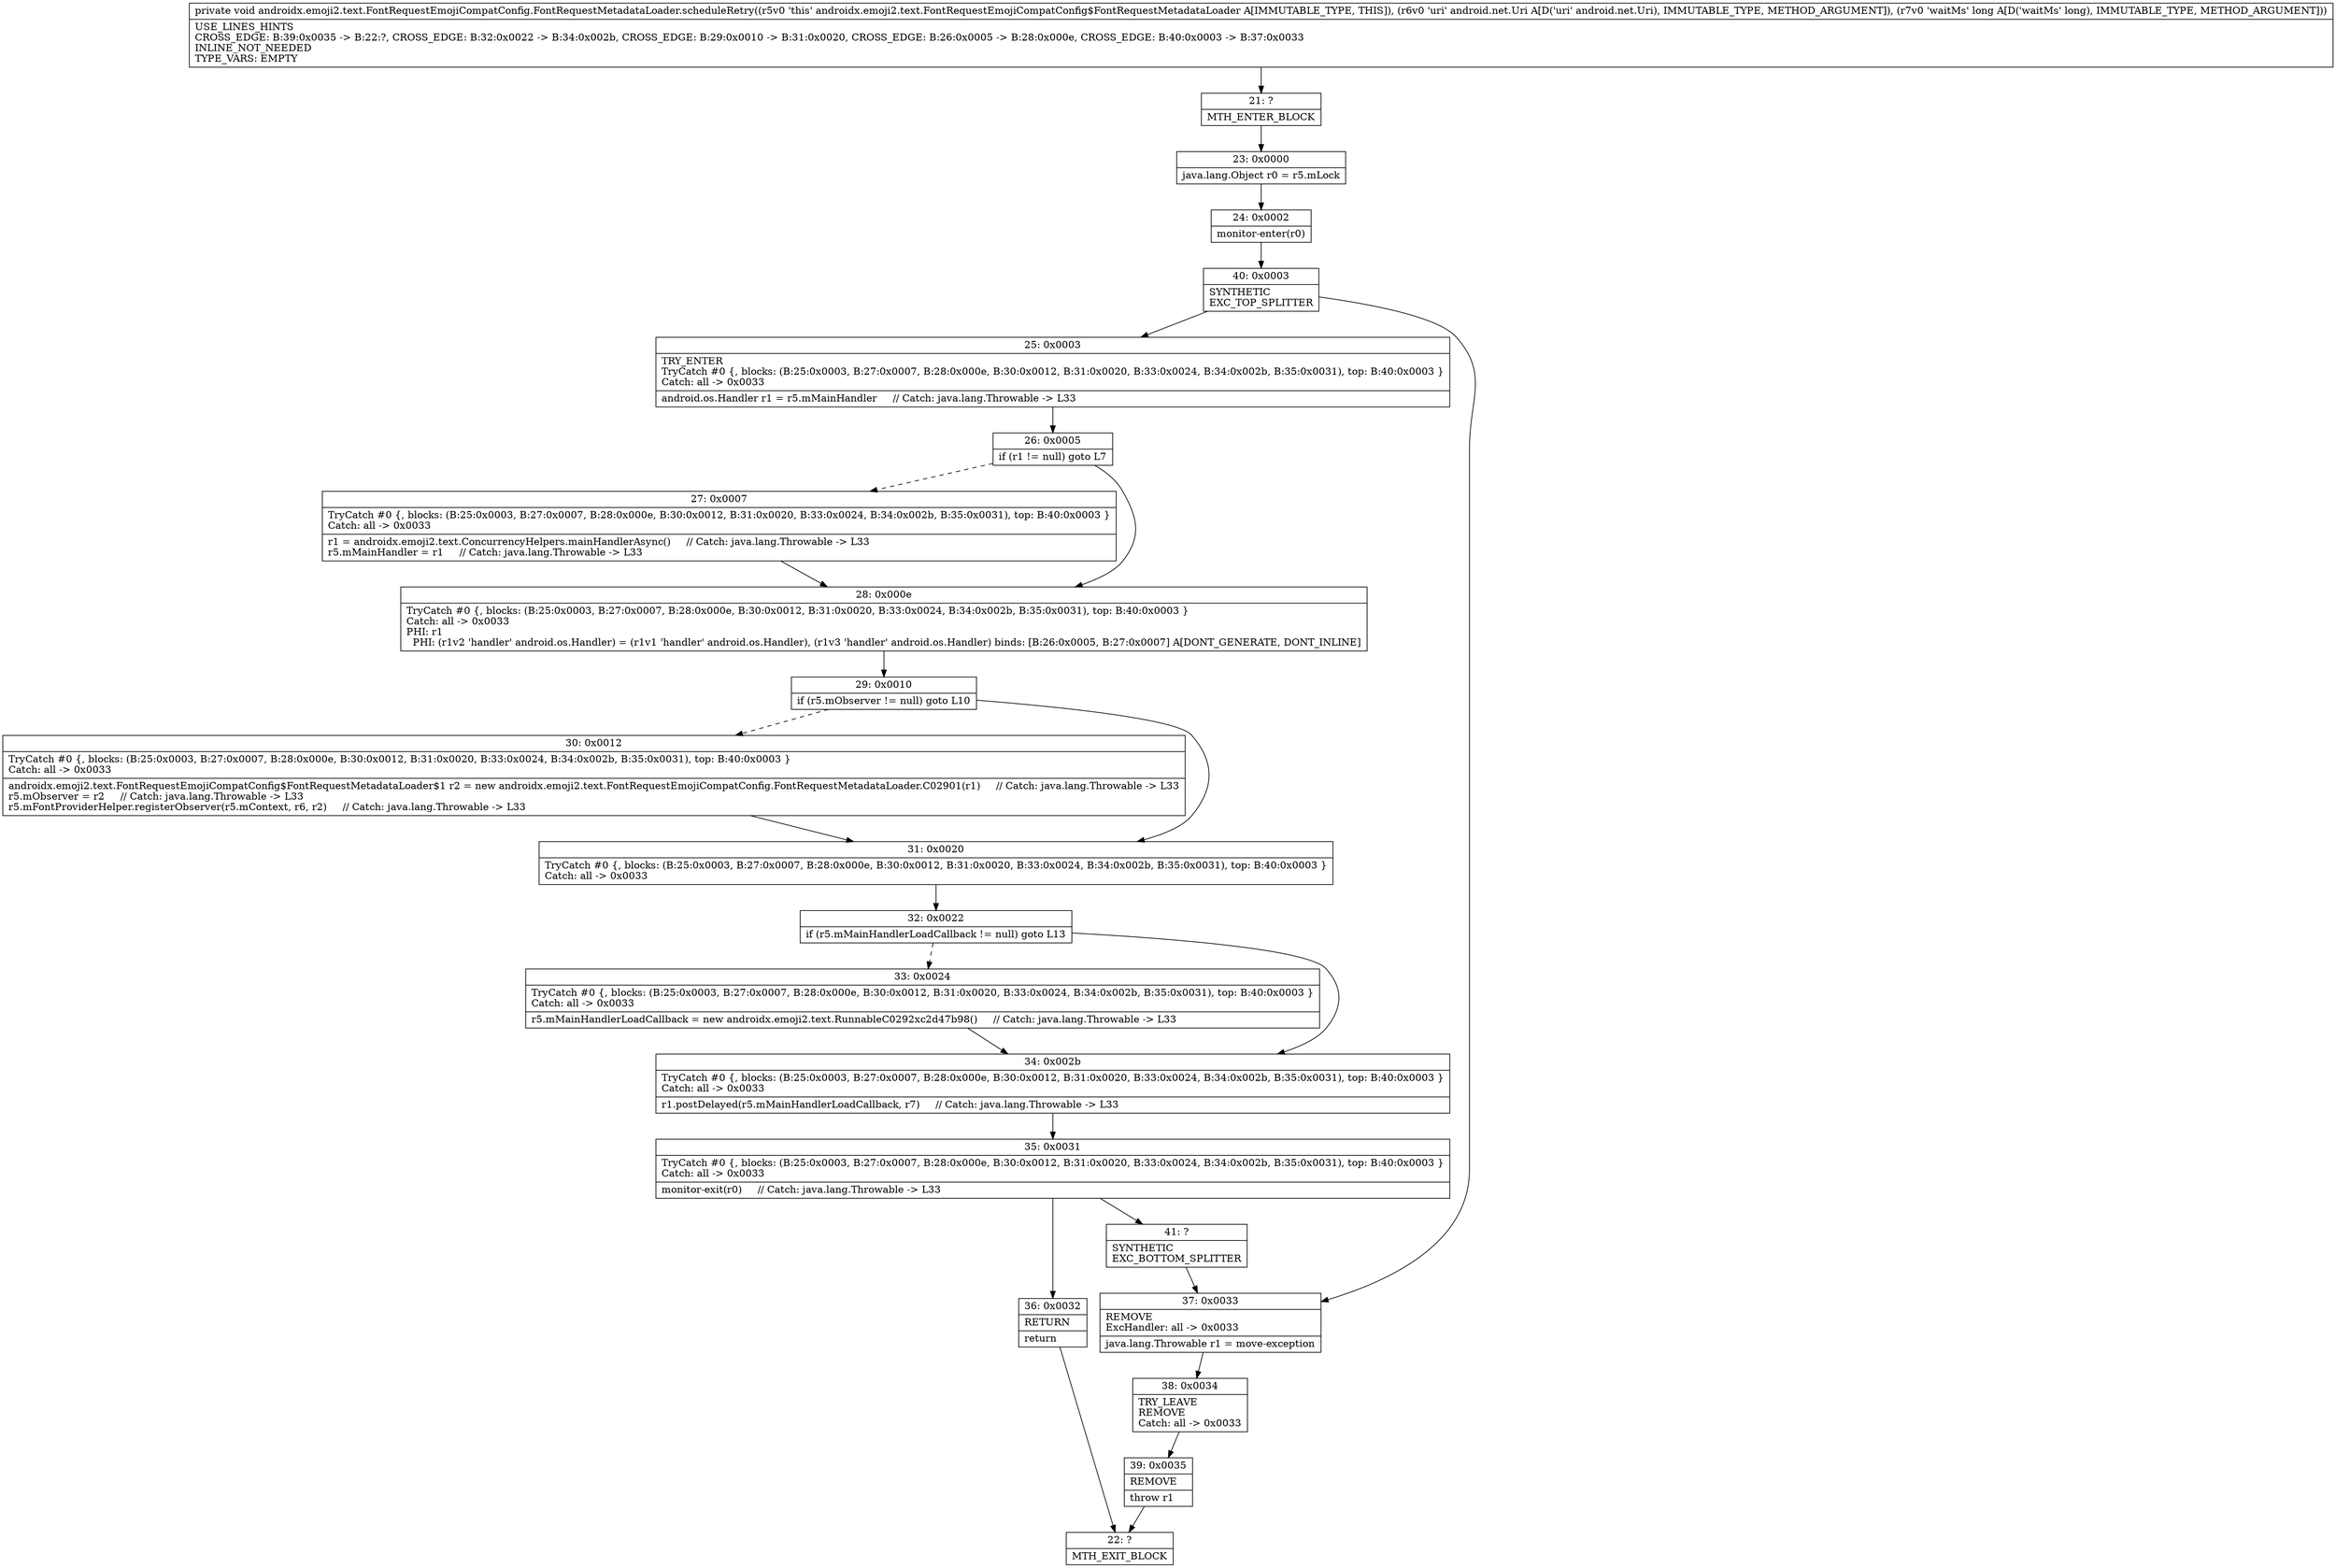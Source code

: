 digraph "CFG forandroidx.emoji2.text.FontRequestEmojiCompatConfig.FontRequestMetadataLoader.scheduleRetry(Landroid\/net\/Uri;J)V" {
Node_21 [shape=record,label="{21\:\ ?|MTH_ENTER_BLOCK\l}"];
Node_23 [shape=record,label="{23\:\ 0x0000|java.lang.Object r0 = r5.mLock\l}"];
Node_24 [shape=record,label="{24\:\ 0x0002|monitor\-enter(r0)\l}"];
Node_40 [shape=record,label="{40\:\ 0x0003|SYNTHETIC\lEXC_TOP_SPLITTER\l}"];
Node_25 [shape=record,label="{25\:\ 0x0003|TRY_ENTER\lTryCatch #0 \{, blocks: (B:25:0x0003, B:27:0x0007, B:28:0x000e, B:30:0x0012, B:31:0x0020, B:33:0x0024, B:34:0x002b, B:35:0x0031), top: B:40:0x0003 \}\lCatch: all \-\> 0x0033\l|android.os.Handler r1 = r5.mMainHandler     \/\/ Catch: java.lang.Throwable \-\> L33\l}"];
Node_26 [shape=record,label="{26\:\ 0x0005|if (r1 != null) goto L7\l}"];
Node_27 [shape=record,label="{27\:\ 0x0007|TryCatch #0 \{, blocks: (B:25:0x0003, B:27:0x0007, B:28:0x000e, B:30:0x0012, B:31:0x0020, B:33:0x0024, B:34:0x002b, B:35:0x0031), top: B:40:0x0003 \}\lCatch: all \-\> 0x0033\l|r1 = androidx.emoji2.text.ConcurrencyHelpers.mainHandlerAsync()     \/\/ Catch: java.lang.Throwable \-\> L33\lr5.mMainHandler = r1     \/\/ Catch: java.lang.Throwable \-\> L33\l}"];
Node_28 [shape=record,label="{28\:\ 0x000e|TryCatch #0 \{, blocks: (B:25:0x0003, B:27:0x0007, B:28:0x000e, B:30:0x0012, B:31:0x0020, B:33:0x0024, B:34:0x002b, B:35:0x0031), top: B:40:0x0003 \}\lCatch: all \-\> 0x0033\lPHI: r1 \l  PHI: (r1v2 'handler' android.os.Handler) = (r1v1 'handler' android.os.Handler), (r1v3 'handler' android.os.Handler) binds: [B:26:0x0005, B:27:0x0007] A[DONT_GENERATE, DONT_INLINE]\l}"];
Node_29 [shape=record,label="{29\:\ 0x0010|if (r5.mObserver != null) goto L10\l}"];
Node_30 [shape=record,label="{30\:\ 0x0012|TryCatch #0 \{, blocks: (B:25:0x0003, B:27:0x0007, B:28:0x000e, B:30:0x0012, B:31:0x0020, B:33:0x0024, B:34:0x002b, B:35:0x0031), top: B:40:0x0003 \}\lCatch: all \-\> 0x0033\l|androidx.emoji2.text.FontRequestEmojiCompatConfig$FontRequestMetadataLoader$1 r2 = new androidx.emoji2.text.FontRequestEmojiCompatConfig.FontRequestMetadataLoader.C02901(r1)     \/\/ Catch: java.lang.Throwable \-\> L33\lr5.mObserver = r2     \/\/ Catch: java.lang.Throwable \-\> L33\lr5.mFontProviderHelper.registerObserver(r5.mContext, r6, r2)     \/\/ Catch: java.lang.Throwable \-\> L33\l}"];
Node_31 [shape=record,label="{31\:\ 0x0020|TryCatch #0 \{, blocks: (B:25:0x0003, B:27:0x0007, B:28:0x000e, B:30:0x0012, B:31:0x0020, B:33:0x0024, B:34:0x002b, B:35:0x0031), top: B:40:0x0003 \}\lCatch: all \-\> 0x0033\l}"];
Node_32 [shape=record,label="{32\:\ 0x0022|if (r5.mMainHandlerLoadCallback != null) goto L13\l}"];
Node_33 [shape=record,label="{33\:\ 0x0024|TryCatch #0 \{, blocks: (B:25:0x0003, B:27:0x0007, B:28:0x000e, B:30:0x0012, B:31:0x0020, B:33:0x0024, B:34:0x002b, B:35:0x0031), top: B:40:0x0003 \}\lCatch: all \-\> 0x0033\l|r5.mMainHandlerLoadCallback = new androidx.emoji2.text.RunnableC0292xc2d47b98()     \/\/ Catch: java.lang.Throwable \-\> L33\l}"];
Node_34 [shape=record,label="{34\:\ 0x002b|TryCatch #0 \{, blocks: (B:25:0x0003, B:27:0x0007, B:28:0x000e, B:30:0x0012, B:31:0x0020, B:33:0x0024, B:34:0x002b, B:35:0x0031), top: B:40:0x0003 \}\lCatch: all \-\> 0x0033\l|r1.postDelayed(r5.mMainHandlerLoadCallback, r7)     \/\/ Catch: java.lang.Throwable \-\> L33\l}"];
Node_35 [shape=record,label="{35\:\ 0x0031|TryCatch #0 \{, blocks: (B:25:0x0003, B:27:0x0007, B:28:0x000e, B:30:0x0012, B:31:0x0020, B:33:0x0024, B:34:0x002b, B:35:0x0031), top: B:40:0x0003 \}\lCatch: all \-\> 0x0033\l|monitor\-exit(r0)     \/\/ Catch: java.lang.Throwable \-\> L33\l}"];
Node_36 [shape=record,label="{36\:\ 0x0032|RETURN\l|return\l}"];
Node_22 [shape=record,label="{22\:\ ?|MTH_EXIT_BLOCK\l}"];
Node_41 [shape=record,label="{41\:\ ?|SYNTHETIC\lEXC_BOTTOM_SPLITTER\l}"];
Node_37 [shape=record,label="{37\:\ 0x0033|REMOVE\lExcHandler: all \-\> 0x0033\l|java.lang.Throwable r1 = move\-exception\l}"];
Node_38 [shape=record,label="{38\:\ 0x0034|TRY_LEAVE\lREMOVE\lCatch: all \-\> 0x0033\l}"];
Node_39 [shape=record,label="{39\:\ 0x0035|REMOVE\l|throw r1\l}"];
MethodNode[shape=record,label="{private void androidx.emoji2.text.FontRequestEmojiCompatConfig.FontRequestMetadataLoader.scheduleRetry((r5v0 'this' androidx.emoji2.text.FontRequestEmojiCompatConfig$FontRequestMetadataLoader A[IMMUTABLE_TYPE, THIS]), (r6v0 'uri' android.net.Uri A[D('uri' android.net.Uri), IMMUTABLE_TYPE, METHOD_ARGUMENT]), (r7v0 'waitMs' long A[D('waitMs' long), IMMUTABLE_TYPE, METHOD_ARGUMENT]))  | USE_LINES_HINTS\lCROSS_EDGE: B:39:0x0035 \-\> B:22:?, CROSS_EDGE: B:32:0x0022 \-\> B:34:0x002b, CROSS_EDGE: B:29:0x0010 \-\> B:31:0x0020, CROSS_EDGE: B:26:0x0005 \-\> B:28:0x000e, CROSS_EDGE: B:40:0x0003 \-\> B:37:0x0033\lINLINE_NOT_NEEDED\lTYPE_VARS: EMPTY\l}"];
MethodNode -> Node_21;Node_21 -> Node_23;
Node_23 -> Node_24;
Node_24 -> Node_40;
Node_40 -> Node_25;
Node_40 -> Node_37;
Node_25 -> Node_26;
Node_26 -> Node_27[style=dashed];
Node_26 -> Node_28;
Node_27 -> Node_28;
Node_28 -> Node_29;
Node_29 -> Node_30[style=dashed];
Node_29 -> Node_31;
Node_30 -> Node_31;
Node_31 -> Node_32;
Node_32 -> Node_33[style=dashed];
Node_32 -> Node_34;
Node_33 -> Node_34;
Node_34 -> Node_35;
Node_35 -> Node_36;
Node_35 -> Node_41;
Node_36 -> Node_22;
Node_41 -> Node_37;
Node_37 -> Node_38;
Node_38 -> Node_39;
Node_39 -> Node_22;
}

